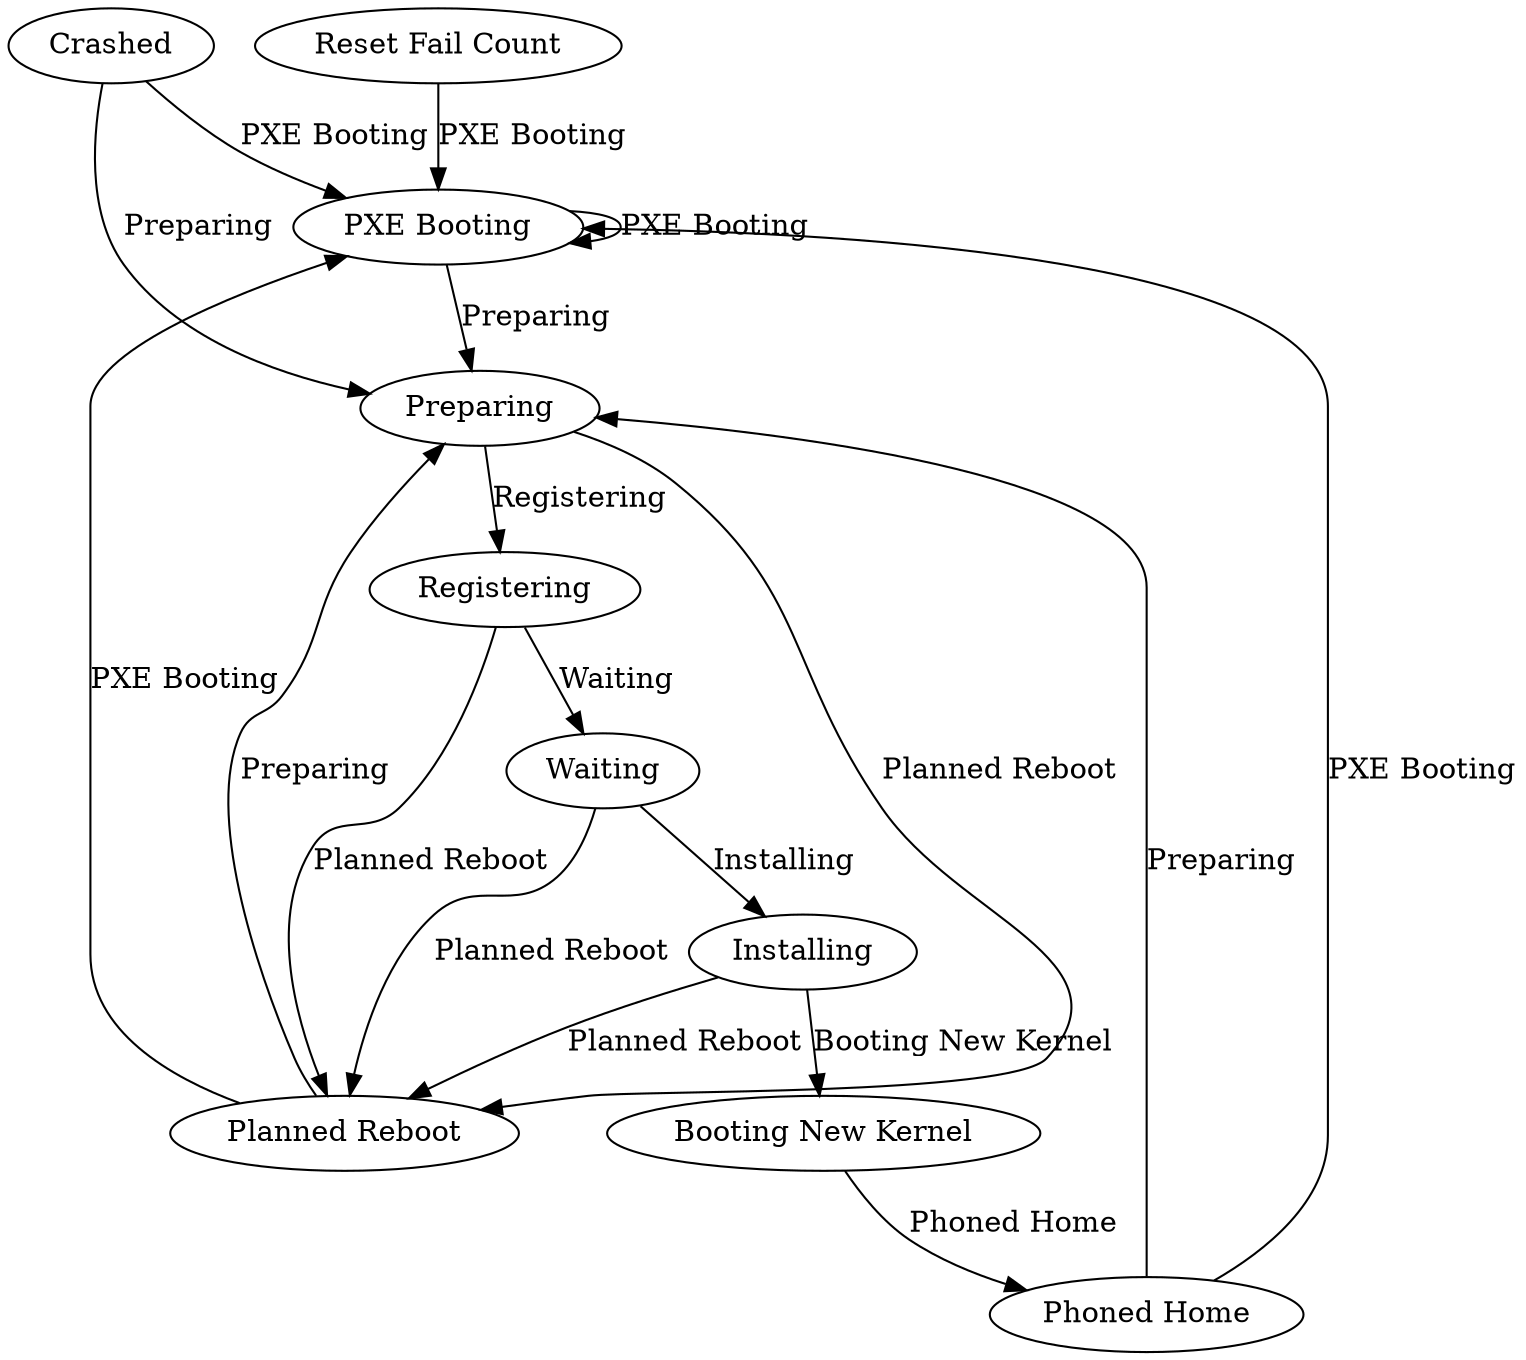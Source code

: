 digraph fsm {
    "PXE Booting" -> "PXE Booting" [ label = "PXE Booting" ];
    "PXE Booting" -> "Preparing" [ label = "Preparing" ];
    "Booting New Kernel" -> "Phoned Home" [ label = "Phoned Home" ];
    "Crashed" -> "PXE Booting" [ label = "PXE Booting" ];
    "Crashed" -> "Preparing" [ label = "Preparing" ];
    "Installing" -> "Booting New Kernel" [ label = "Booting New Kernel" ];
    "Installing" -> "Planned Reboot" [ label = "Planned Reboot" ];
    "Phoned Home" -> "PXE Booting" [ label = "PXE Booting" ];
    "Phoned Home" -> "Preparing" [ label = "Preparing" ];
    "Planned Reboot" -> "PXE Booting" [ label = "PXE Booting" ];
    "Planned Reboot" -> "Preparing" [ label = "Preparing" ];
    "Preparing" -> "Planned Reboot" [ label = "Planned Reboot" ];
    "Preparing" -> "Registering" [ label = "Registering" ];
    "Registering" -> "Planned Reboot" [ label = "Planned Reboot" ];
    "Registering" -> "Waiting" [ label = "Waiting" ];
    "Reset Fail Count" -> "PXE Booting" [ label = "PXE Booting" ];
    "Waiting" -> "Installing" [ label = "Installing" ];
    "Waiting" -> "Planned Reboot" [ label = "Planned Reboot" ];

    "Booting New Kernel";
    "Crashed";
    "Installing";
    "PXE Booting";
    "Phoned Home";
    "Planned Reboot";
    "Preparing";
    "Registering";
    "Reset Fail Count";
    "Waiting";
}
